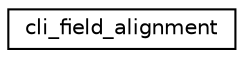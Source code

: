 digraph "Graphical Class Hierarchy"
{
 // INTERACTIVE_SVG=YES
 // LATEX_PDF_SIZE
  edge [fontname="Helvetica",fontsize="10",labelfontname="Helvetica",labelfontsize="10"];
  node [fontname="Helvetica",fontsize="10",shape=record];
  rankdir="LR";
  Node0 [label="cli_field_alignment",height=0.2,width=0.4,color="black", fillcolor="white", style="filled",URL="$unioncli__field__alignment.html",tooltip=" "];
}

